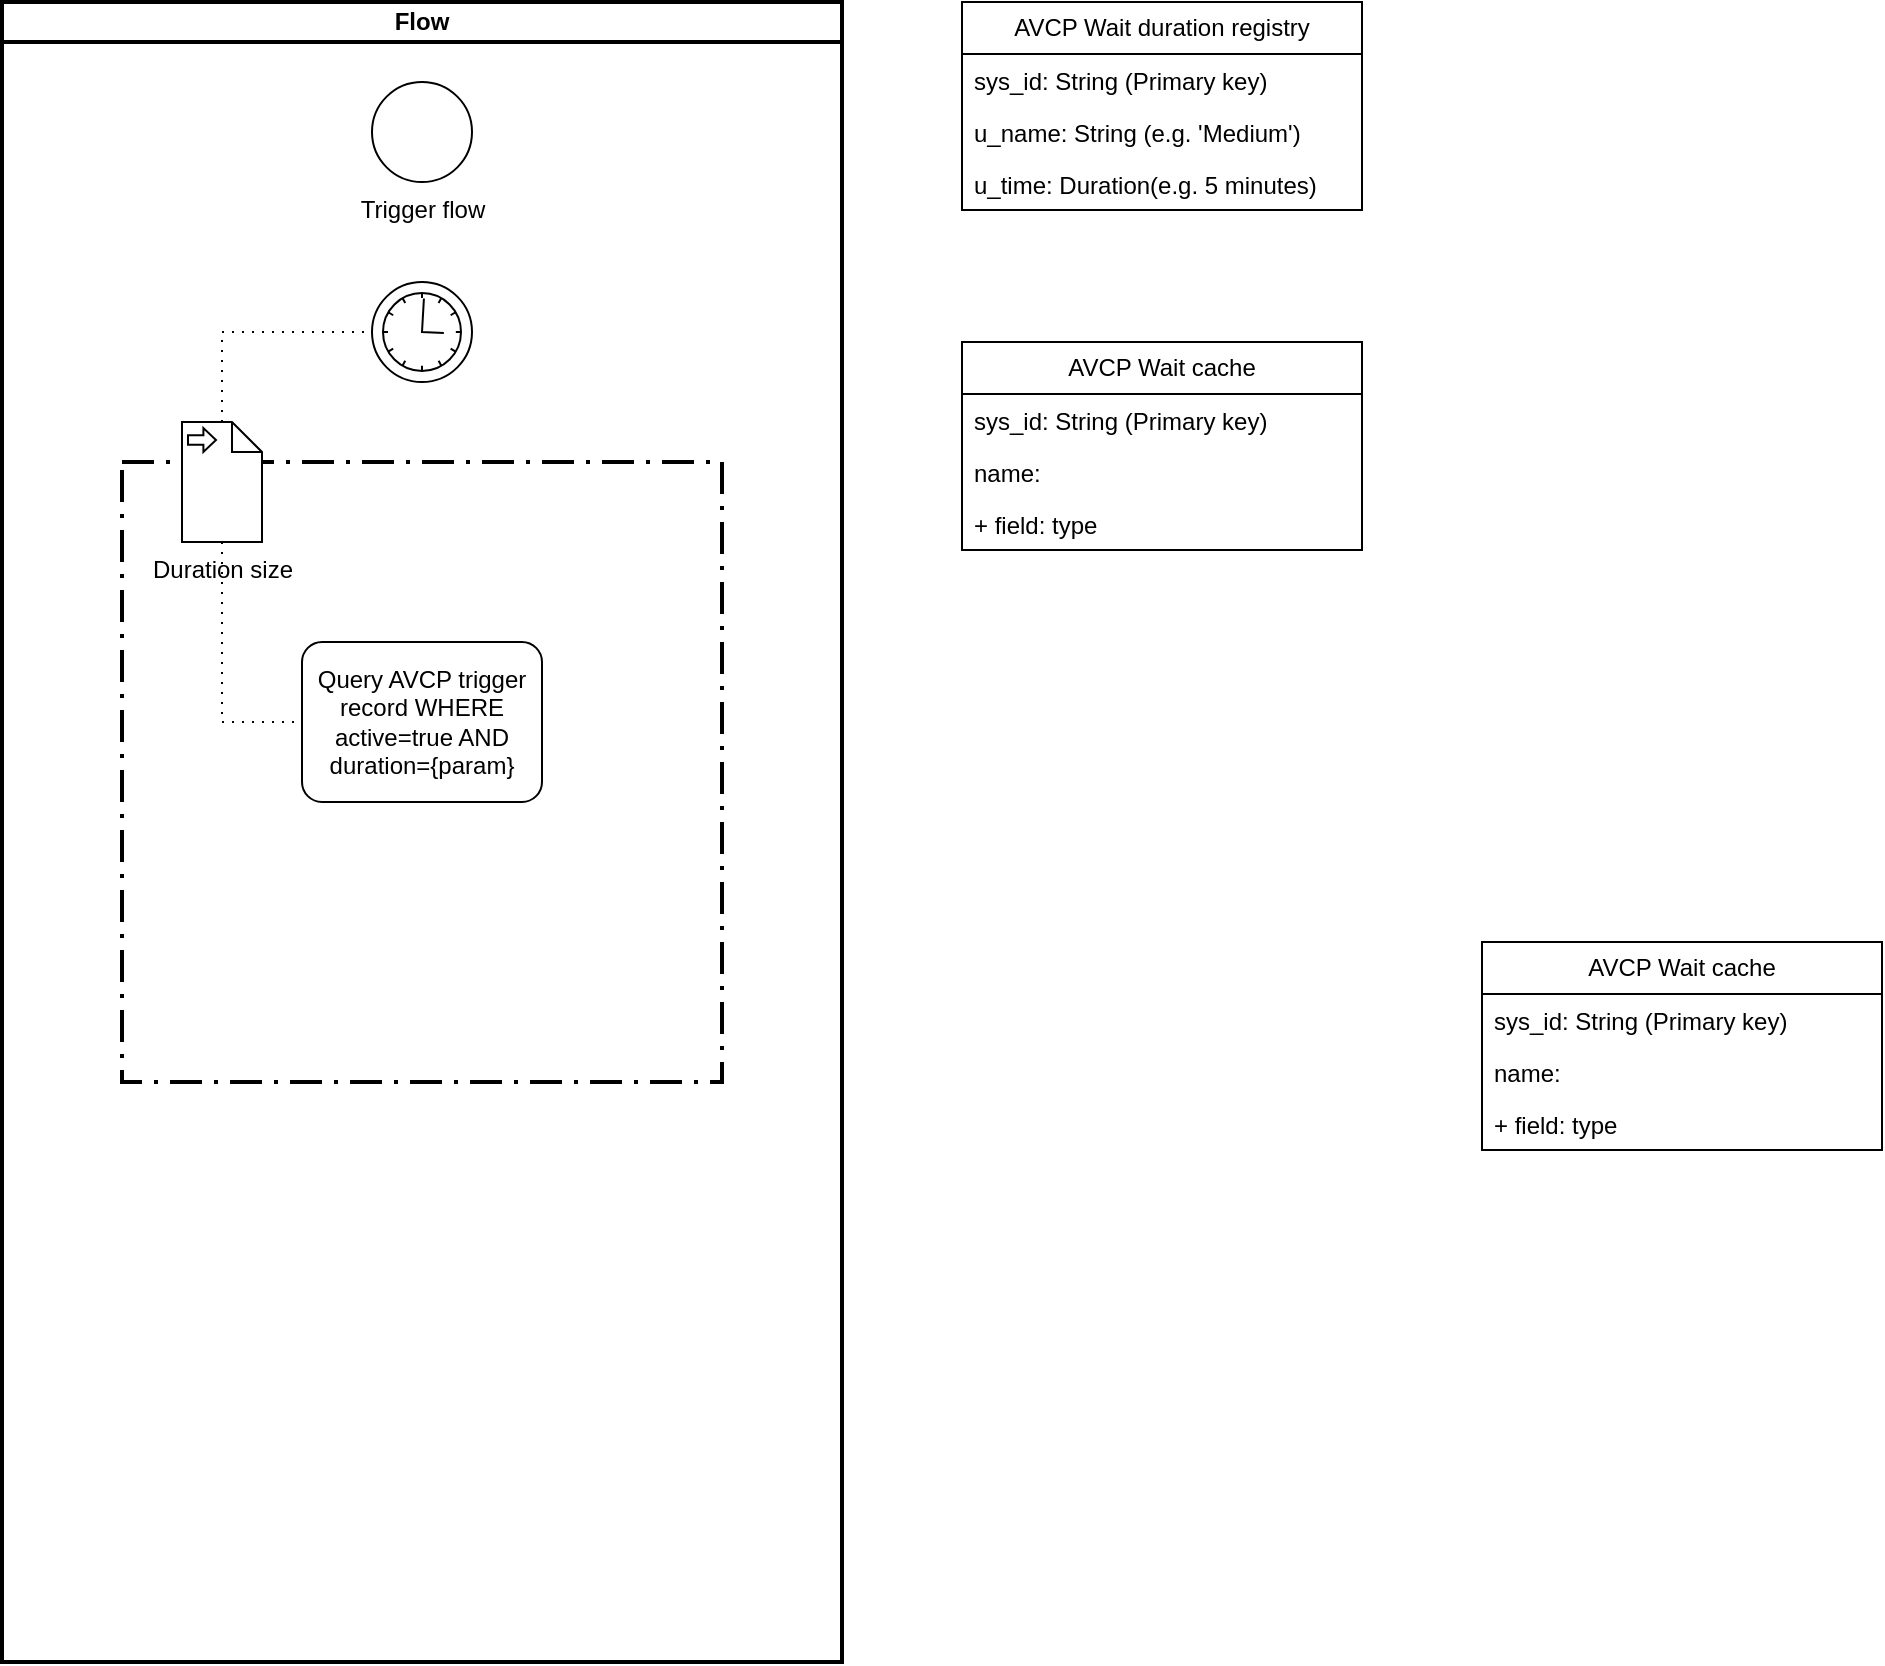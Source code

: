 <mxfile version="24.2.7" type="github">
  <diagram name="Page-1" id="ugHfYF7AokP7zmJMkbcg">
    <mxGraphModel dx="2284" dy="1818" grid="1" gridSize="10" guides="1" tooltips="1" connect="1" arrows="1" fold="1" page="1" pageScale="1" pageWidth="850" pageHeight="1100" math="0" shadow="0">
      <root>
        <mxCell id="0" />
        <mxCell id="1" parent="0" />
        <mxCell id="dLK8EpxotYgtxzyJe3xE-3" value="&lt;b&gt;Flow&lt;/b&gt;" style="swimlane;html=1;startSize=20;fontStyle=0;collapsible=0;horizontal=1;swimlaneLine=1;strokeWidth=2;swimlaneFillColor=#ffffff;whiteSpace=wrap;" parent="1" vertex="1">
          <mxGeometry x="-800" y="-1030" width="420" height="830" as="geometry" />
        </mxCell>
        <mxCell id="dLK8EpxotYgtxzyJe3xE-34" value="" style="points=[[0.25,0,0],[0.5,0,0],[0.75,0,0],[1,0.25,0],[1,0.5,0],[1,0.75,0],[0.75,1,0],[0.5,1,0],[0.25,1,0],[0,0.75,0],[0,0.5,0],[0,0.25,0]];rounded=1;arcSize=0;dashed=1;strokeColor=#000000;fillColor=none;gradientColor=none;dashPattern=8 3 1 3;strokeWidth=2;whiteSpace=wrap;html=1;" parent="dLK8EpxotYgtxzyJe3xE-3" vertex="1">
          <mxGeometry x="60" y="230" width="300" height="310" as="geometry" />
        </mxCell>
        <mxCell id="dLK8EpxotYgtxzyJe3xE-5" value="Trigger flow" style="points=[[0.145,0.145,0],[0.5,0,0],[0.855,0.145,0],[1,0.5,0],[0.855,0.855,0],[0.5,1,0],[0.145,0.855,0],[0,0.5,0]];shape=mxgraph.bpmn.event;html=1;verticalLabelPosition=bottom;labelBackgroundColor=#ffffff;verticalAlign=top;align=center;perimeter=ellipsePerimeter;outlineConnect=0;aspect=fixed;outline=standard;symbol=general;" parent="dLK8EpxotYgtxzyJe3xE-3" vertex="1">
          <mxGeometry x="185" y="40" width="50" height="50" as="geometry" />
        </mxCell>
        <mxCell id="dLK8EpxotYgtxzyJe3xE-33" value="Query AVCP trigger record WHERE&lt;br&gt;active=true AND duration={param}" style="points=[[0.25,0,0],[0.5,0,0],[0.75,0,0],[1,0.25,0],[1,0.5,0],[1,0.75,0],[0.75,1,0],[0.5,1,0],[0.25,1,0],[0,0.75,0],[0,0.5,0],[0,0.25,0]];shape=mxgraph.bpmn.task;whiteSpace=wrap;rectStyle=rounded;size=10;html=1;container=1;expand=0;collapsible=0;taskMarker=abstract;" parent="dLK8EpxotYgtxzyJe3xE-3" vertex="1">
          <mxGeometry x="150" y="320" width="120" height="80" as="geometry" />
        </mxCell>
        <mxCell id="dLK8EpxotYgtxzyJe3xE-36" value="" style="points=[[0.145,0.145,0],[0.5,0,0],[0.855,0.145,0],[1,0.5,0],[0.855,0.855,0],[0.5,1,0],[0.145,0.855,0],[0,0.5,0]];shape=mxgraph.bpmn.event;html=1;verticalLabelPosition=bottom;labelBackgroundColor=#ffffff;verticalAlign=top;align=center;perimeter=ellipsePerimeter;outlineConnect=0;aspect=fixed;outline=standard;symbol=timer;" parent="dLK8EpxotYgtxzyJe3xE-3" vertex="1">
          <mxGeometry x="185" y="140" width="50" height="50" as="geometry" />
        </mxCell>
        <mxCell id="dLK8EpxotYgtxzyJe3xE-41" value="Duration size" style="shape=mxgraph.bpmn.data;labelPosition=center;verticalLabelPosition=bottom;align=center;verticalAlign=top;size=15;html=1;bpmnTransferType=input;" parent="dLK8EpxotYgtxzyJe3xE-3" vertex="1">
          <mxGeometry x="90" y="210" width="40" height="60" as="geometry" />
        </mxCell>
        <mxCell id="h0dKhIlAHf1Iq-TdoCg7-5" value="" style="edgeStyle=elbowEdgeStyle;fontSize=12;html=1;endFill=0;startFill=0;endSize=6;startSize=6;dashed=1;dashPattern=1 4;endArrow=none;startArrow=none;rounded=0;" edge="1" parent="dLK8EpxotYgtxzyJe3xE-3" source="dLK8EpxotYgtxzyJe3xE-41" target="dLK8EpxotYgtxzyJe3xE-36">
          <mxGeometry width="160" relative="1" as="geometry">
            <mxPoint x="-260" y="390" as="sourcePoint" />
            <mxPoint x="-100" y="390" as="targetPoint" />
            <Array as="points">
              <mxPoint x="110" y="220" />
            </Array>
          </mxGeometry>
        </mxCell>
        <mxCell id="h0dKhIlAHf1Iq-TdoCg7-6" value="" style="edgeStyle=elbowEdgeStyle;fontSize=12;html=1;endFill=0;startFill=0;endSize=6;startSize=6;dashed=1;dashPattern=1 4;endArrow=none;startArrow=none;rounded=0;" edge="1" parent="dLK8EpxotYgtxzyJe3xE-3" source="dLK8EpxotYgtxzyJe3xE-41" target="dLK8EpxotYgtxzyJe3xE-33">
          <mxGeometry width="160" relative="1" as="geometry">
            <mxPoint x="-200" y="430" as="sourcePoint" />
            <mxPoint x="-40" y="430" as="targetPoint" />
            <Array as="points">
              <mxPoint x="110" y="300" />
            </Array>
          </mxGeometry>
        </mxCell>
        <mxCell id="dLK8EpxotYgtxzyJe3xE-42" value="AVCP Wait duration registry" style="swimlane;fontStyle=0;childLayout=stackLayout;horizontal=1;startSize=26;fillColor=none;horizontalStack=0;resizeParent=1;resizeParentMax=0;resizeLast=0;collapsible=1;marginBottom=0;whiteSpace=wrap;html=1;" parent="1" vertex="1">
          <mxGeometry x="-320" y="-1030" width="200" height="104" as="geometry" />
        </mxCell>
        <mxCell id="dLK8EpxotYgtxzyJe3xE-43" value="sys_id: String (Primary key)" style="text;strokeColor=none;fillColor=none;align=left;verticalAlign=top;spacingLeft=4;spacingRight=4;overflow=hidden;rotatable=0;points=[[0,0.5],[1,0.5]];portConstraint=eastwest;whiteSpace=wrap;html=1;" parent="dLK8EpxotYgtxzyJe3xE-42" vertex="1">
          <mxGeometry y="26" width="200" height="26" as="geometry" />
        </mxCell>
        <mxCell id="dLK8EpxotYgtxzyJe3xE-44" value="u_name: String (e.g. &#39;Medium&#39;)" style="text;strokeColor=none;fillColor=none;align=left;verticalAlign=top;spacingLeft=4;spacingRight=4;overflow=hidden;rotatable=0;points=[[0,0.5],[1,0.5]];portConstraint=eastwest;whiteSpace=wrap;html=1;" parent="dLK8EpxotYgtxzyJe3xE-42" vertex="1">
          <mxGeometry y="52" width="200" height="26" as="geometry" />
        </mxCell>
        <mxCell id="dLK8EpxotYgtxzyJe3xE-45" value="u_time: Duration(e.g. 5 minutes)" style="text;strokeColor=none;fillColor=none;align=left;verticalAlign=top;spacingLeft=4;spacingRight=4;overflow=hidden;rotatable=0;points=[[0,0.5],[1,0.5]];portConstraint=eastwest;whiteSpace=wrap;html=1;" parent="dLK8EpxotYgtxzyJe3xE-42" vertex="1">
          <mxGeometry y="78" width="200" height="26" as="geometry" />
        </mxCell>
        <mxCell id="dLK8EpxotYgtxzyJe3xE-46" value="AVCP Wait cache" style="swimlane;fontStyle=0;childLayout=stackLayout;horizontal=1;startSize=26;fillColor=none;horizontalStack=0;resizeParent=1;resizeParentMax=0;resizeLast=0;collapsible=1;marginBottom=0;whiteSpace=wrap;html=1;" parent="1" vertex="1">
          <mxGeometry x="-320" y="-860" width="200" height="104" as="geometry" />
        </mxCell>
        <mxCell id="dLK8EpxotYgtxzyJe3xE-47" value="sys_id: String (Primary key)" style="text;strokeColor=none;fillColor=none;align=left;verticalAlign=top;spacingLeft=4;spacingRight=4;overflow=hidden;rotatable=0;points=[[0,0.5],[1,0.5]];portConstraint=eastwest;whiteSpace=wrap;html=1;" parent="dLK8EpxotYgtxzyJe3xE-46" vertex="1">
          <mxGeometry y="26" width="200" height="26" as="geometry" />
        </mxCell>
        <mxCell id="dLK8EpxotYgtxzyJe3xE-48" value="name: " style="text;strokeColor=none;fillColor=none;align=left;verticalAlign=top;spacingLeft=4;spacingRight=4;overflow=hidden;rotatable=0;points=[[0,0.5],[1,0.5]];portConstraint=eastwest;whiteSpace=wrap;html=1;" parent="dLK8EpxotYgtxzyJe3xE-46" vertex="1">
          <mxGeometry y="52" width="200" height="26" as="geometry" />
        </mxCell>
        <mxCell id="dLK8EpxotYgtxzyJe3xE-49" value="+ field: type" style="text;strokeColor=none;fillColor=none;align=left;verticalAlign=top;spacingLeft=4;spacingRight=4;overflow=hidden;rotatable=0;points=[[0,0.5],[1,0.5]];portConstraint=eastwest;whiteSpace=wrap;html=1;" parent="dLK8EpxotYgtxzyJe3xE-46" vertex="1">
          <mxGeometry y="78" width="200" height="26" as="geometry" />
        </mxCell>
        <mxCell id="h0dKhIlAHf1Iq-TdoCg7-1" value="AVCP Wait cache" style="swimlane;fontStyle=0;childLayout=stackLayout;horizontal=1;startSize=26;fillColor=none;horizontalStack=0;resizeParent=1;resizeParentMax=0;resizeLast=0;collapsible=1;marginBottom=0;whiteSpace=wrap;html=1;" vertex="1" parent="1">
          <mxGeometry x="-60" y="-560" width="200" height="104" as="geometry" />
        </mxCell>
        <mxCell id="h0dKhIlAHf1Iq-TdoCg7-2" value="sys_id: String (Primary key)" style="text;strokeColor=none;fillColor=none;align=left;verticalAlign=top;spacingLeft=4;spacingRight=4;overflow=hidden;rotatable=0;points=[[0,0.5],[1,0.5]];portConstraint=eastwest;whiteSpace=wrap;html=1;" vertex="1" parent="h0dKhIlAHf1Iq-TdoCg7-1">
          <mxGeometry y="26" width="200" height="26" as="geometry" />
        </mxCell>
        <mxCell id="h0dKhIlAHf1Iq-TdoCg7-3" value="name: " style="text;strokeColor=none;fillColor=none;align=left;verticalAlign=top;spacingLeft=4;spacingRight=4;overflow=hidden;rotatable=0;points=[[0,0.5],[1,0.5]];portConstraint=eastwest;whiteSpace=wrap;html=1;" vertex="1" parent="h0dKhIlAHf1Iq-TdoCg7-1">
          <mxGeometry y="52" width="200" height="26" as="geometry" />
        </mxCell>
        <mxCell id="h0dKhIlAHf1Iq-TdoCg7-4" value="+ field: type" style="text;strokeColor=none;fillColor=none;align=left;verticalAlign=top;spacingLeft=4;spacingRight=4;overflow=hidden;rotatable=0;points=[[0,0.5],[1,0.5]];portConstraint=eastwest;whiteSpace=wrap;html=1;" vertex="1" parent="h0dKhIlAHf1Iq-TdoCg7-1">
          <mxGeometry y="78" width="200" height="26" as="geometry" />
        </mxCell>
      </root>
    </mxGraphModel>
  </diagram>
</mxfile>
